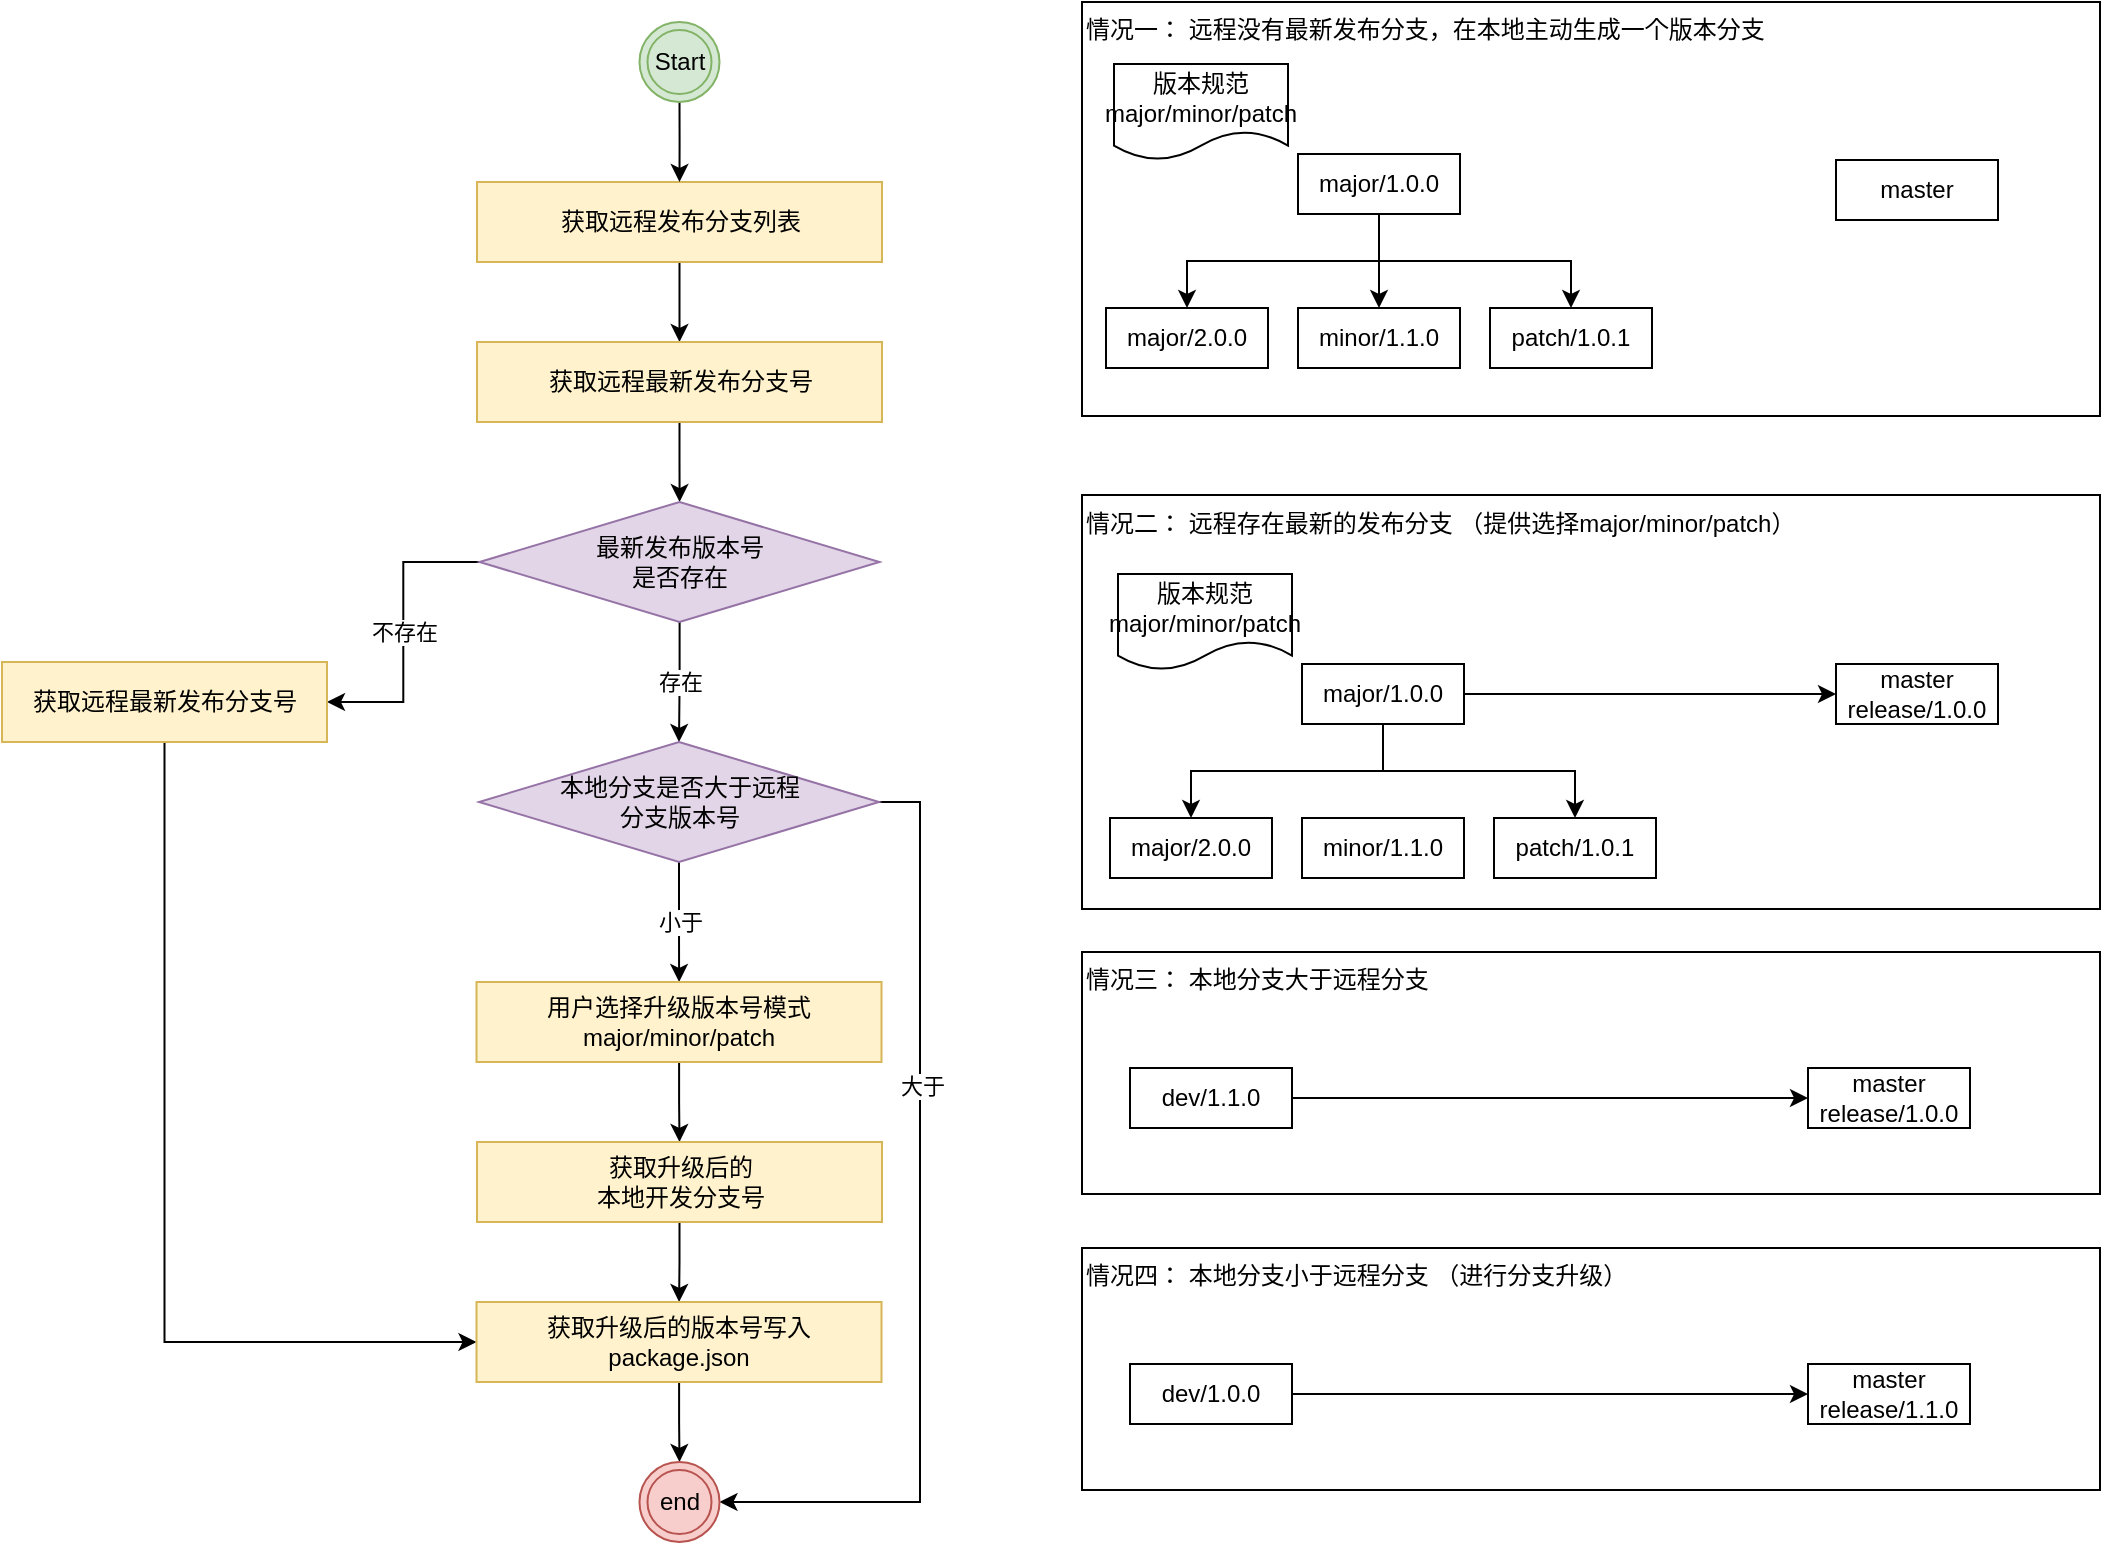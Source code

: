 <mxfile>
    <diagram id="p1MARaqlvG9aqOaZrADo" name="Page-1">
        <mxGraphModel dx="756" dy="567" grid="0" gridSize="10" guides="1" tooltips="1" connect="1" arrows="1" fold="1" page="1" pageScale="1" pageWidth="827" pageHeight="1169" math="0" shadow="0">
            <root>
                <mxCell id="0"/>
                <mxCell id="1" parent="0"/>
                <mxCell id="QV39Lm6rksdgxyd1rdHf-4" value="情况一： 远程没有最新发布分支，在本地主动生成一个版本分支" style="rounded=0;whiteSpace=wrap;html=1;align=left;verticalAlign=top;" parent="1" vertex="1">
                    <mxGeometry x="580" y="110" width="509" height="207" as="geometry"/>
                </mxCell>
                <mxCell id="DFjBzyQnlfqPb-v60dS5-18" value="" style="edgeStyle=orthogonalEdgeStyle;rounded=0;orthogonalLoop=1;jettySize=auto;html=1;" parent="1" source="DFjBzyQnlfqPb-v60dS5-1" target="DFjBzyQnlfqPb-v60dS5-4" edge="1">
                    <mxGeometry relative="1" as="geometry"/>
                </mxCell>
                <mxCell id="DFjBzyQnlfqPb-v60dS5-1" value="获取远程发布分支列表" style="rounded=0;whiteSpace=wrap;html=1;fillColor=#fff2cc;strokeColor=#d6b656;" parent="1" vertex="1">
                    <mxGeometry x="277.5" y="200" width="202.5" height="40" as="geometry"/>
                </mxCell>
                <mxCell id="DFjBzyQnlfqPb-v60dS5-17" value="" style="edgeStyle=orthogonalEdgeStyle;rounded=0;orthogonalLoop=1;jettySize=auto;html=1;" parent="1" source="DFjBzyQnlfqPb-v60dS5-2" target="DFjBzyQnlfqPb-v60dS5-1" edge="1">
                    <mxGeometry relative="1" as="geometry"/>
                </mxCell>
                <mxCell id="DFjBzyQnlfqPb-v60dS5-2" value="Start" style="ellipse;shape=doubleEllipse;whiteSpace=wrap;html=1;aspect=fixed;fillColor=#d5e8d4;strokeColor=#82b366;" parent="1" vertex="1">
                    <mxGeometry x="358.75" y="120" width="40" height="40" as="geometry"/>
                </mxCell>
                <mxCell id="DFjBzyQnlfqPb-v60dS5-19" value="" style="edgeStyle=orthogonalEdgeStyle;rounded=0;orthogonalLoop=1;jettySize=auto;html=1;" parent="1" source="DFjBzyQnlfqPb-v60dS5-4" target="DFjBzyQnlfqPb-v60dS5-5" edge="1">
                    <mxGeometry relative="1" as="geometry"/>
                </mxCell>
                <mxCell id="DFjBzyQnlfqPb-v60dS5-4" value="获取远程最新发布分支号" style="rounded=0;whiteSpace=wrap;html=1;fillColor=#fff2cc;strokeColor=#d6b656;" parent="1" vertex="1">
                    <mxGeometry x="277.5" y="280" width="202.5" height="40" as="geometry"/>
                </mxCell>
                <mxCell id="DFjBzyQnlfqPb-v60dS5-20" value="不存在" style="edgeStyle=orthogonalEdgeStyle;rounded=0;orthogonalLoop=1;jettySize=auto;html=1;entryX=1;entryY=0.5;entryDx=0;entryDy=0;" parent="1" source="DFjBzyQnlfqPb-v60dS5-5" target="DFjBzyQnlfqPb-v60dS5-7" edge="1">
                    <mxGeometry relative="1" as="geometry"/>
                </mxCell>
                <mxCell id="DFjBzyQnlfqPb-v60dS5-21" value="存在" style="edgeStyle=orthogonalEdgeStyle;rounded=0;orthogonalLoop=1;jettySize=auto;html=1;" parent="1" source="DFjBzyQnlfqPb-v60dS5-5" target="DFjBzyQnlfqPb-v60dS5-6" edge="1">
                    <mxGeometry relative="1" as="geometry"/>
                </mxCell>
                <mxCell id="DFjBzyQnlfqPb-v60dS5-5" value="最新发布版本号&lt;br&gt;是否存在" style="rhombus;whiteSpace=wrap;html=1;fillColor=#e1d5e7;strokeColor=#9673a6;" parent="1" vertex="1">
                    <mxGeometry x="278.75" y="360" width="200" height="60" as="geometry"/>
                </mxCell>
                <mxCell id="DFjBzyQnlfqPb-v60dS5-22" value="小于" style="edgeStyle=orthogonalEdgeStyle;rounded=0;orthogonalLoop=1;jettySize=auto;html=1;" parent="1" source="DFjBzyQnlfqPb-v60dS5-6" target="DFjBzyQnlfqPb-v60dS5-9" edge="1">
                    <mxGeometry relative="1" as="geometry"/>
                </mxCell>
                <mxCell id="DFjBzyQnlfqPb-v60dS5-26" style="edgeStyle=orthogonalEdgeStyle;rounded=0;orthogonalLoop=1;jettySize=auto;html=1;entryX=1;entryY=0.5;entryDx=0;entryDy=0;" parent="1" source="DFjBzyQnlfqPb-v60dS5-6" target="DFjBzyQnlfqPb-v60dS5-12" edge="1">
                    <mxGeometry relative="1" as="geometry">
                        <Array as="points">
                            <mxPoint x="499" y="510"/>
                            <mxPoint x="499" y="860"/>
                        </Array>
                    </mxGeometry>
                </mxCell>
                <mxCell id="QV39Lm6rksdgxyd1rdHf-1" value="大于" style="edgeLabel;html=1;align=center;verticalAlign=middle;resizable=0;points=[];" parent="DFjBzyQnlfqPb-v60dS5-26" vertex="1" connectable="0">
                    <mxGeometry x="-0.312" y="1" relative="1" as="geometry">
                        <mxPoint as="offset"/>
                    </mxGeometry>
                </mxCell>
                <mxCell id="DFjBzyQnlfqPb-v60dS5-6" value="本地分支是否大于远程&lt;br&gt;分支版本号" style="rhombus;whiteSpace=wrap;html=1;fillColor=#e1d5e7;strokeColor=#9673a6;" parent="1" vertex="1">
                    <mxGeometry x="278.5" y="480" width="200" height="60" as="geometry"/>
                </mxCell>
                <mxCell id="DFjBzyQnlfqPb-v60dS5-27" style="edgeStyle=orthogonalEdgeStyle;rounded=0;orthogonalLoop=1;jettySize=auto;html=1;entryX=0;entryY=0.5;entryDx=0;entryDy=0;" parent="1" source="DFjBzyQnlfqPb-v60dS5-7" target="DFjBzyQnlfqPb-v60dS5-11" edge="1">
                    <mxGeometry relative="1" as="geometry">
                        <Array as="points">
                            <mxPoint x="121" y="780"/>
                        </Array>
                    </mxGeometry>
                </mxCell>
                <mxCell id="DFjBzyQnlfqPb-v60dS5-7" value="获取远程最新发布分支号" style="rounded=0;whiteSpace=wrap;html=1;fillColor=#fff2cc;strokeColor=#d6b656;" parent="1" vertex="1">
                    <mxGeometry x="40" y="440" width="162.5" height="40" as="geometry"/>
                </mxCell>
                <mxCell id="DFjBzyQnlfqPb-v60dS5-23" value="" style="edgeStyle=orthogonalEdgeStyle;rounded=0;orthogonalLoop=1;jettySize=auto;html=1;" parent="1" source="DFjBzyQnlfqPb-v60dS5-9" target="DFjBzyQnlfqPb-v60dS5-10" edge="1">
                    <mxGeometry relative="1" as="geometry"/>
                </mxCell>
                <mxCell id="DFjBzyQnlfqPb-v60dS5-9" value="用户选择升级版本号模式&lt;br&gt;major/minor/patch" style="rounded=0;whiteSpace=wrap;html=1;fillColor=#fff2cc;strokeColor=#d6b656;" parent="1" vertex="1">
                    <mxGeometry x="277.25" y="600" width="202.5" height="40" as="geometry"/>
                </mxCell>
                <mxCell id="DFjBzyQnlfqPb-v60dS5-24" value="" style="edgeStyle=orthogonalEdgeStyle;rounded=0;orthogonalLoop=1;jettySize=auto;html=1;" parent="1" source="DFjBzyQnlfqPb-v60dS5-10" target="DFjBzyQnlfqPb-v60dS5-11" edge="1">
                    <mxGeometry relative="1" as="geometry"/>
                </mxCell>
                <mxCell id="DFjBzyQnlfqPb-v60dS5-10" value="获取升级后的&lt;br&gt;本地开发分支号" style="rounded=0;whiteSpace=wrap;html=1;fillColor=#fff2cc;strokeColor=#d6b656;" parent="1" vertex="1">
                    <mxGeometry x="277.5" y="680" width="202.5" height="40" as="geometry"/>
                </mxCell>
                <mxCell id="DFjBzyQnlfqPb-v60dS5-25" value="" style="edgeStyle=orthogonalEdgeStyle;rounded=0;orthogonalLoop=1;jettySize=auto;html=1;" parent="1" source="DFjBzyQnlfqPb-v60dS5-11" target="DFjBzyQnlfqPb-v60dS5-12" edge="1">
                    <mxGeometry relative="1" as="geometry"/>
                </mxCell>
                <mxCell id="DFjBzyQnlfqPb-v60dS5-11" value="获取升级后的版本号写入package.json" style="rounded=0;whiteSpace=wrap;html=1;fillColor=#fff2cc;strokeColor=#d6b656;" parent="1" vertex="1">
                    <mxGeometry x="277.25" y="760" width="202.5" height="40" as="geometry"/>
                </mxCell>
                <mxCell id="DFjBzyQnlfqPb-v60dS5-12" value="end" style="ellipse;shape=doubleEllipse;whiteSpace=wrap;html=1;aspect=fixed;fillColor=#f8cecc;strokeColor=#b85450;" parent="1" vertex="1">
                    <mxGeometry x="358.75" y="840" width="40" height="40" as="geometry"/>
                </mxCell>
                <mxCell id="QV39Lm6rksdgxyd1rdHf-11" style="edgeStyle=orthogonalEdgeStyle;rounded=0;orthogonalLoop=1;jettySize=auto;html=1;exitX=0.5;exitY=1;exitDx=0;exitDy=0;entryX=0.5;entryY=0;entryDx=0;entryDy=0;" parent="1" source="QV39Lm6rksdgxyd1rdHf-3" target="QV39Lm6rksdgxyd1rdHf-5" edge="1">
                    <mxGeometry relative="1" as="geometry"/>
                </mxCell>
                <mxCell id="QV39Lm6rksdgxyd1rdHf-12" style="edgeStyle=orthogonalEdgeStyle;rounded=0;orthogonalLoop=1;jettySize=auto;html=1;exitX=0.5;exitY=1;exitDx=0;exitDy=0;" parent="1" source="QV39Lm6rksdgxyd1rdHf-3" target="QV39Lm6rksdgxyd1rdHf-6" edge="1">
                    <mxGeometry relative="1" as="geometry"/>
                </mxCell>
                <mxCell id="QV39Lm6rksdgxyd1rdHf-13" style="edgeStyle=orthogonalEdgeStyle;rounded=0;orthogonalLoop=1;jettySize=auto;html=1;exitX=0.5;exitY=1;exitDx=0;exitDy=0;" parent="1" source="QV39Lm6rksdgxyd1rdHf-3" target="QV39Lm6rksdgxyd1rdHf-7" edge="1">
                    <mxGeometry relative="1" as="geometry"/>
                </mxCell>
                <mxCell id="QV39Lm6rksdgxyd1rdHf-3" value="major/1.0.0" style="rounded=0;whiteSpace=wrap;html=1;" parent="1" vertex="1">
                    <mxGeometry x="688" y="186" width="81" height="30" as="geometry"/>
                </mxCell>
                <mxCell id="QV39Lm6rksdgxyd1rdHf-5" value="major/2.0.0" style="rounded=0;whiteSpace=wrap;html=1;" parent="1" vertex="1">
                    <mxGeometry x="592" y="263" width="81" height="30" as="geometry"/>
                </mxCell>
                <mxCell id="QV39Lm6rksdgxyd1rdHf-6" value="minor/1.1.0" style="rounded=0;whiteSpace=wrap;html=1;" parent="1" vertex="1">
                    <mxGeometry x="688" y="263" width="81" height="30" as="geometry"/>
                </mxCell>
                <mxCell id="QV39Lm6rksdgxyd1rdHf-7" value="patch/1.0.1" style="rounded=0;whiteSpace=wrap;html=1;" parent="1" vertex="1">
                    <mxGeometry x="784" y="263" width="81" height="30" as="geometry"/>
                </mxCell>
                <mxCell id="QV39Lm6rksdgxyd1rdHf-8" value="版本规范&lt;br&gt;major/minor/patch" style="shape=document;whiteSpace=wrap;html=1;boundedLbl=1;" parent="1" vertex="1">
                    <mxGeometry x="596" y="141" width="87" height="48" as="geometry"/>
                </mxCell>
                <mxCell id="QV39Lm6rksdgxyd1rdHf-14" value="master" style="rounded=0;whiteSpace=wrap;html=1;" parent="1" vertex="1">
                    <mxGeometry x="957" y="189" width="81" height="30" as="geometry"/>
                </mxCell>
                <mxCell id="QV39Lm6rksdgxyd1rdHf-16" value="情况二： 远程存在最新的发布分支 （提供选择major/minor/patch）" style="rounded=0;whiteSpace=wrap;html=1;align=left;verticalAlign=top;" parent="1" vertex="1">
                    <mxGeometry x="580" y="356.5" width="509" height="207" as="geometry"/>
                </mxCell>
                <mxCell id="QV39Lm6rksdgxyd1rdHf-17" style="edgeStyle=orthogonalEdgeStyle;rounded=0;orthogonalLoop=1;jettySize=auto;html=1;exitX=0.5;exitY=1;exitDx=0;exitDy=0;entryX=0.5;entryY=0;entryDx=0;entryDy=0;" parent="1" source="QV39Lm6rksdgxyd1rdHf-19" target="QV39Lm6rksdgxyd1rdHf-20" edge="1">
                    <mxGeometry relative="1" as="geometry"/>
                </mxCell>
                <mxCell id="QV39Lm6rksdgxyd1rdHf-18" style="edgeStyle=orthogonalEdgeStyle;rounded=0;orthogonalLoop=1;jettySize=auto;html=1;exitX=0.5;exitY=1;exitDx=0;exitDy=0;" parent="1" source="QV39Lm6rksdgxyd1rdHf-19" target="QV39Lm6rksdgxyd1rdHf-22" edge="1">
                    <mxGeometry relative="1" as="geometry"/>
                </mxCell>
                <mxCell id="QV39Lm6rksdgxyd1rdHf-25" style="edgeStyle=orthogonalEdgeStyle;rounded=0;orthogonalLoop=1;jettySize=auto;html=1;exitX=1;exitY=0.5;exitDx=0;exitDy=0;" parent="1" source="QV39Lm6rksdgxyd1rdHf-19" target="QV39Lm6rksdgxyd1rdHf-24" edge="1">
                    <mxGeometry relative="1" as="geometry"/>
                </mxCell>
                <mxCell id="QV39Lm6rksdgxyd1rdHf-19" value="major/1.0.0" style="rounded=0;whiteSpace=wrap;html=1;" parent="1" vertex="1">
                    <mxGeometry x="690" y="441" width="81" height="30" as="geometry"/>
                </mxCell>
                <mxCell id="QV39Lm6rksdgxyd1rdHf-20" value="major/2.0.0" style="rounded=0;whiteSpace=wrap;html=1;" parent="1" vertex="1">
                    <mxGeometry x="594" y="518" width="81" height="30" as="geometry"/>
                </mxCell>
                <mxCell id="QV39Lm6rksdgxyd1rdHf-21" value="minor/1.1.0" style="rounded=0;whiteSpace=wrap;html=1;" parent="1" vertex="1">
                    <mxGeometry x="690" y="518" width="81" height="30" as="geometry"/>
                </mxCell>
                <mxCell id="QV39Lm6rksdgxyd1rdHf-22" value="patch/1.0.1" style="rounded=0;whiteSpace=wrap;html=1;" parent="1" vertex="1">
                    <mxGeometry x="786" y="518" width="81" height="30" as="geometry"/>
                </mxCell>
                <mxCell id="QV39Lm6rksdgxyd1rdHf-23" value="版本规范&lt;br&gt;major/minor/patch" style="shape=document;whiteSpace=wrap;html=1;boundedLbl=1;" parent="1" vertex="1">
                    <mxGeometry x="598" y="396" width="87" height="48" as="geometry"/>
                </mxCell>
                <mxCell id="QV39Lm6rksdgxyd1rdHf-24" value="master&lt;br&gt;release/1.0.0" style="rounded=0;whiteSpace=wrap;html=1;" parent="1" vertex="1">
                    <mxGeometry x="957" y="441" width="81" height="30" as="geometry"/>
                </mxCell>
                <mxCell id="QV39Lm6rksdgxyd1rdHf-26" value="情况三： 本地分支大于远程分支" style="rounded=0;whiteSpace=wrap;html=1;align=left;verticalAlign=top;" parent="1" vertex="1">
                    <mxGeometry x="580" y="585" width="509" height="121" as="geometry"/>
                </mxCell>
                <mxCell id="QV39Lm6rksdgxyd1rdHf-29" style="edgeStyle=orthogonalEdgeStyle;rounded=0;orthogonalLoop=1;jettySize=auto;html=1;exitX=1;exitY=0.5;exitDx=0;exitDy=0;" parent="1" source="QV39Lm6rksdgxyd1rdHf-27" target="QV39Lm6rksdgxyd1rdHf-28" edge="1">
                    <mxGeometry relative="1" as="geometry"/>
                </mxCell>
                <mxCell id="QV39Lm6rksdgxyd1rdHf-27" value="dev/1.1.0" style="rounded=0;whiteSpace=wrap;html=1;" parent="1" vertex="1">
                    <mxGeometry x="604" y="643" width="81" height="30" as="geometry"/>
                </mxCell>
                <mxCell id="QV39Lm6rksdgxyd1rdHf-28" value="master&lt;br&gt;release/1.0.0" style="rounded=0;whiteSpace=wrap;html=1;" parent="1" vertex="1">
                    <mxGeometry x="943" y="643" width="81" height="30" as="geometry"/>
                </mxCell>
                <mxCell id="QV39Lm6rksdgxyd1rdHf-30" value="情况四： 本地分支小于远程分支 （进行分支升级）" style="rounded=0;whiteSpace=wrap;html=1;align=left;verticalAlign=top;" parent="1" vertex="1">
                    <mxGeometry x="580" y="733" width="509" height="121" as="geometry"/>
                </mxCell>
                <mxCell id="QV39Lm6rksdgxyd1rdHf-31" style="edgeStyle=orthogonalEdgeStyle;rounded=0;orthogonalLoop=1;jettySize=auto;html=1;exitX=1;exitY=0.5;exitDx=0;exitDy=0;" parent="1" source="QV39Lm6rksdgxyd1rdHf-32" target="QV39Lm6rksdgxyd1rdHf-33" edge="1">
                    <mxGeometry relative="1" as="geometry"/>
                </mxCell>
                <mxCell id="QV39Lm6rksdgxyd1rdHf-32" value="dev/1.0.0" style="rounded=0;whiteSpace=wrap;html=1;" parent="1" vertex="1">
                    <mxGeometry x="604" y="791" width="81" height="30" as="geometry"/>
                </mxCell>
                <mxCell id="QV39Lm6rksdgxyd1rdHf-33" value="master&lt;br&gt;release/1.1.0" style="rounded=0;whiteSpace=wrap;html=1;" parent="1" vertex="1">
                    <mxGeometry x="943" y="791" width="81" height="30" as="geometry"/>
                </mxCell>
            </root>
        </mxGraphModel>
    </diagram>
</mxfile>